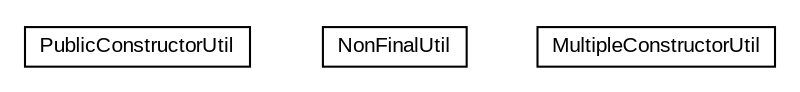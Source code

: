 #!/usr/local/bin/dot
#
# Class diagram 
# Generated by UMLGraph version R5_6-24-gf6e263 (http://www.umlgraph.org/)
#

digraph G {
	edge [fontname="arial",fontsize=10,labelfontname="arial",labelfontsize=10];
	node [fontname="arial",fontsize=10,shape=plaintext];
	nodesep=0.25;
	ranksep=0.5;
	// net.trajano.commons.testing.test.util.PublicConstructorUtil
	c9 [label=<<table title="net.trajano.commons.testing.test.util.PublicConstructorUtil" border="0" cellborder="1" cellspacing="0" cellpadding="2" port="p" href="./PublicConstructorUtil.html">
		<tr><td><table border="0" cellspacing="0" cellpadding="1">
<tr><td align="center" balign="center"> PublicConstructorUtil </td></tr>
		</table></td></tr>
		</table>>, URL="./PublicConstructorUtil.html", fontname="arial", fontcolor="black", fontsize=10.0];
	// net.trajano.commons.testing.test.util.NonFinalUtil
	c10 [label=<<table title="net.trajano.commons.testing.test.util.NonFinalUtil" border="0" cellborder="1" cellspacing="0" cellpadding="2" port="p" href="./NonFinalUtil.html">
		<tr><td><table border="0" cellspacing="0" cellpadding="1">
<tr><td align="center" balign="center"> NonFinalUtil </td></tr>
		</table></td></tr>
		</table>>, URL="./NonFinalUtil.html", fontname="arial", fontcolor="black", fontsize=10.0];
	// net.trajano.commons.testing.test.util.MultipleConstructorUtil
	c11 [label=<<table title="net.trajano.commons.testing.test.util.MultipleConstructorUtil" border="0" cellborder="1" cellspacing="0" cellpadding="2" port="p" href="./MultipleConstructorUtil.html">
		<tr><td><table border="0" cellspacing="0" cellpadding="1">
<tr><td align="center" balign="center"> MultipleConstructorUtil </td></tr>
		</table></td></tr>
		</table>>, URL="./MultipleConstructorUtil.html", fontname="arial", fontcolor="black", fontsize=10.0];
}

